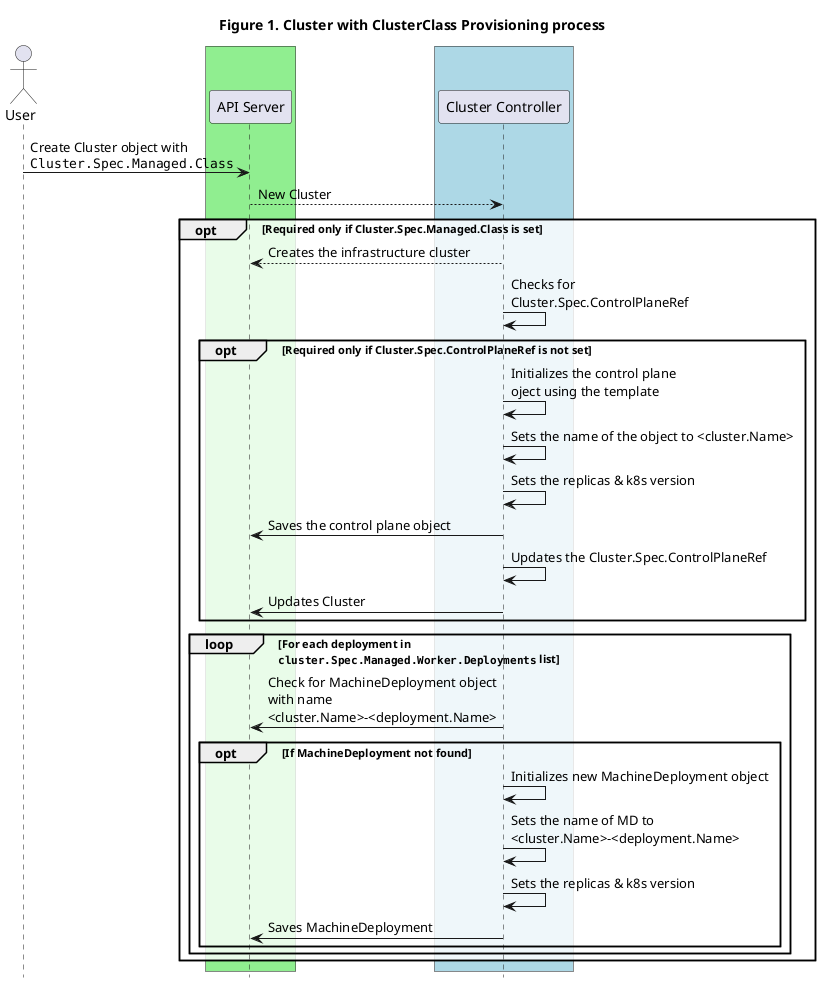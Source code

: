 @startuml
title Figure 1. Cluster with ClusterClass Provisioning process
actor User

' -- GROUPS START ---

box #LightGreen
participant "API Server"
end box

box #LightBlue
participant "Cluster Controller"
end box

' -- GROUPS END ---

User -> "API Server" : Create Cluster object with\n""Cluster.Spec.Managed.Class""
"API Server" --> "Cluster Controller": New Cluster
opt #FFFFFFCC Required only if Cluster.Spec.Managed.Class is set
"Cluster Controller" --> "API Server": Creates the infrastructure cluster
"Cluster Controller" -> "Cluster Controller": Checks for\nCluster.Spec.ControlPlaneRef
opt Required only if Cluster.Spec.ControlPlaneRef is not set
  "Cluster Controller" -> "Cluster Controller": Initializes the control plane \noject using the template
  "Cluster Controller" -> "Cluster Controller": Sets the name of the object to <cluster.Name>
  "Cluster Controller" -> "Cluster Controller": Sets the replicas & k8s version
  "Cluster Controller" -> "API Server": Saves the control plane object
  "Cluster Controller" -> "Cluster Controller": Updates the Cluster.Spec.ControlPlaneRef
  "Cluster Controller" -> "API Server": Updates Cluster
end
loop For each deployment in\n""cluster.Spec.Managed.Worker.Deployments"" list
  "Cluster Controller" -> "API Server": Check for MachineDeployment object\nwith name\n<cluster.Name>-<deployment.Name>
  opt If MachineDeployment not found
    "Cluster Controller" -> "Cluster Controller": Initializes new MachineDeployment object
    "Cluster Controller" -> "Cluster Controller": Sets the name of MD to\n<cluster.Name>-<deployment.Name>
    "Cluster Controller" -> "Cluster Controller": Sets the replicas & k8s version
    "Cluster Controller" -> "API Server": Saves MachineDeployment
  end
end
end



hide footbox
@enduml